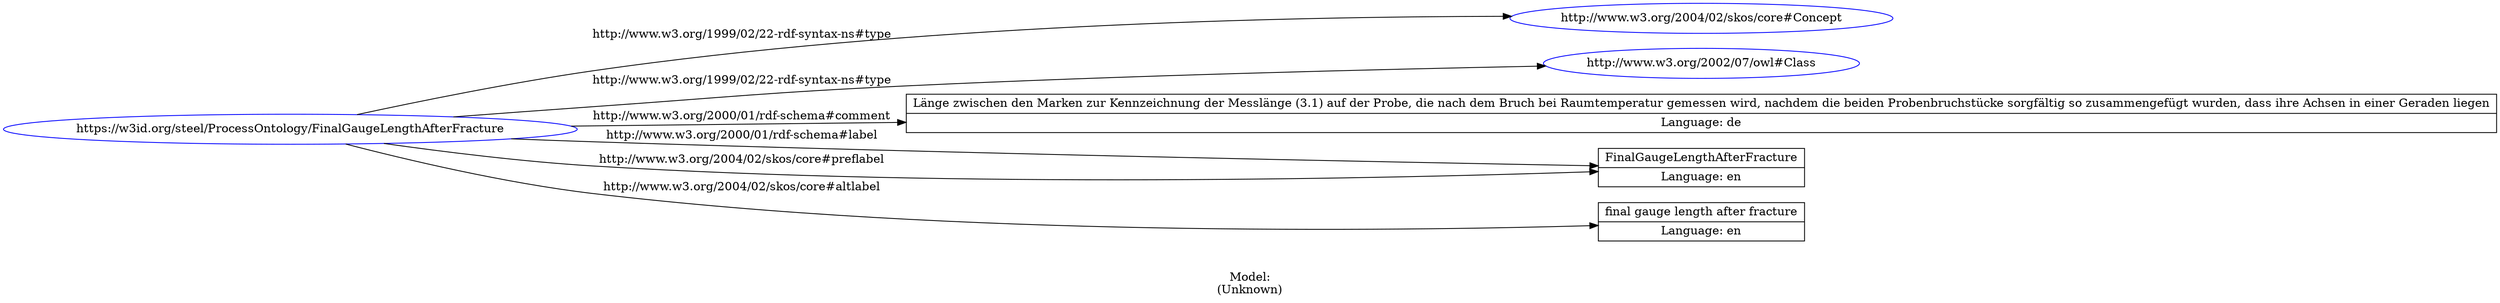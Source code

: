 digraph {
	rankdir = LR;
	charset="utf-8";

	"Rhttps://w3id.org/steel/ProcessOntology/FinalGaugeLengthAfterFracture" -> "Rhttp://www.w3.org/2004/02/skos/core#Concept" [ label="http://www.w3.org/1999/02/22-rdf-syntax-ns#type" ];
	"Rhttps://w3id.org/steel/ProcessOntology/FinalGaugeLengthAfterFracture" -> "Rhttp://www.w3.org/2002/07/owl#Class" [ label="http://www.w3.org/1999/02/22-rdf-syntax-ns#type" ];
	"Rhttps://w3id.org/steel/ProcessOntology/FinalGaugeLengthAfterFracture" -> "LLänge zwischen den Marken zur Kennzeichnung der Messlänge (3.1) auf der Probe, die nach dem Bruch bei Raumtemperatur gemessen wird, nachdem die beiden Probenbruchstücke sorgfältig so zusammengefügt wurden, dass ihre Achsen in einer Geraden liegen|Language: de" [ label="http://www.w3.org/2000/01/rdf-schema#comment" ];
	"Rhttps://w3id.org/steel/ProcessOntology/FinalGaugeLengthAfterFracture" -> "LFinalGaugeLengthAfterFracture|Language: en" [ label="http://www.w3.org/2000/01/rdf-schema#label" ];
	"Rhttps://w3id.org/steel/ProcessOntology/FinalGaugeLengthAfterFracture" -> "Lfinal gauge length after fracture|Language: en" [ label="http://www.w3.org/2004/02/skos/core#altlabel" ];
	"Rhttps://w3id.org/steel/ProcessOntology/FinalGaugeLengthAfterFracture" -> "LFinalGaugeLengthAfterFracture|Language: en" [ label="http://www.w3.org/2004/02/skos/core#preflabel" ];

	// Resources
	"Rhttps://w3id.org/steel/ProcessOntology/FinalGaugeLengthAfterFracture" [ label="https://w3id.org/steel/ProcessOntology/FinalGaugeLengthAfterFracture", shape = ellipse, color = blue ];
	"Rhttp://www.w3.org/2004/02/skos/core#Concept" [ label="http://www.w3.org/2004/02/skos/core#Concept", shape = ellipse, color = blue ];
	"Rhttp://www.w3.org/2002/07/owl#Class" [ label="http://www.w3.org/2002/07/owl#Class", shape = ellipse, color = blue ];

	// Anonymous nodes

	// Literals
	"LLänge zwischen den Marken zur Kennzeichnung der Messlänge (3.1) auf der Probe, die nach dem Bruch bei Raumtemperatur gemessen wird, nachdem die beiden Probenbruchstücke sorgfältig so zusammengefügt wurden, dass ihre Achsen in einer Geraden liegen|Language: de" [ label="Länge zwischen den Marken zur Kennzeichnung der Messlänge (3.1) auf der Probe, die nach dem Bruch bei Raumtemperatur gemessen wird, nachdem die beiden Probenbruchstücke sorgfältig so zusammengefügt wurden, dass ihre Achsen in einer Geraden liegen|Language: de", shape = record ];
	"LFinalGaugeLengthAfterFracture|Language: en" [ label="FinalGaugeLengthAfterFracture|Language: en", shape = record ];
	"Lfinal gauge length after fracture|Language: en" [ label="final gauge length after fracture|Language: en", shape = record ];

	label="\n\nModel:\n(Unknown)";
}
